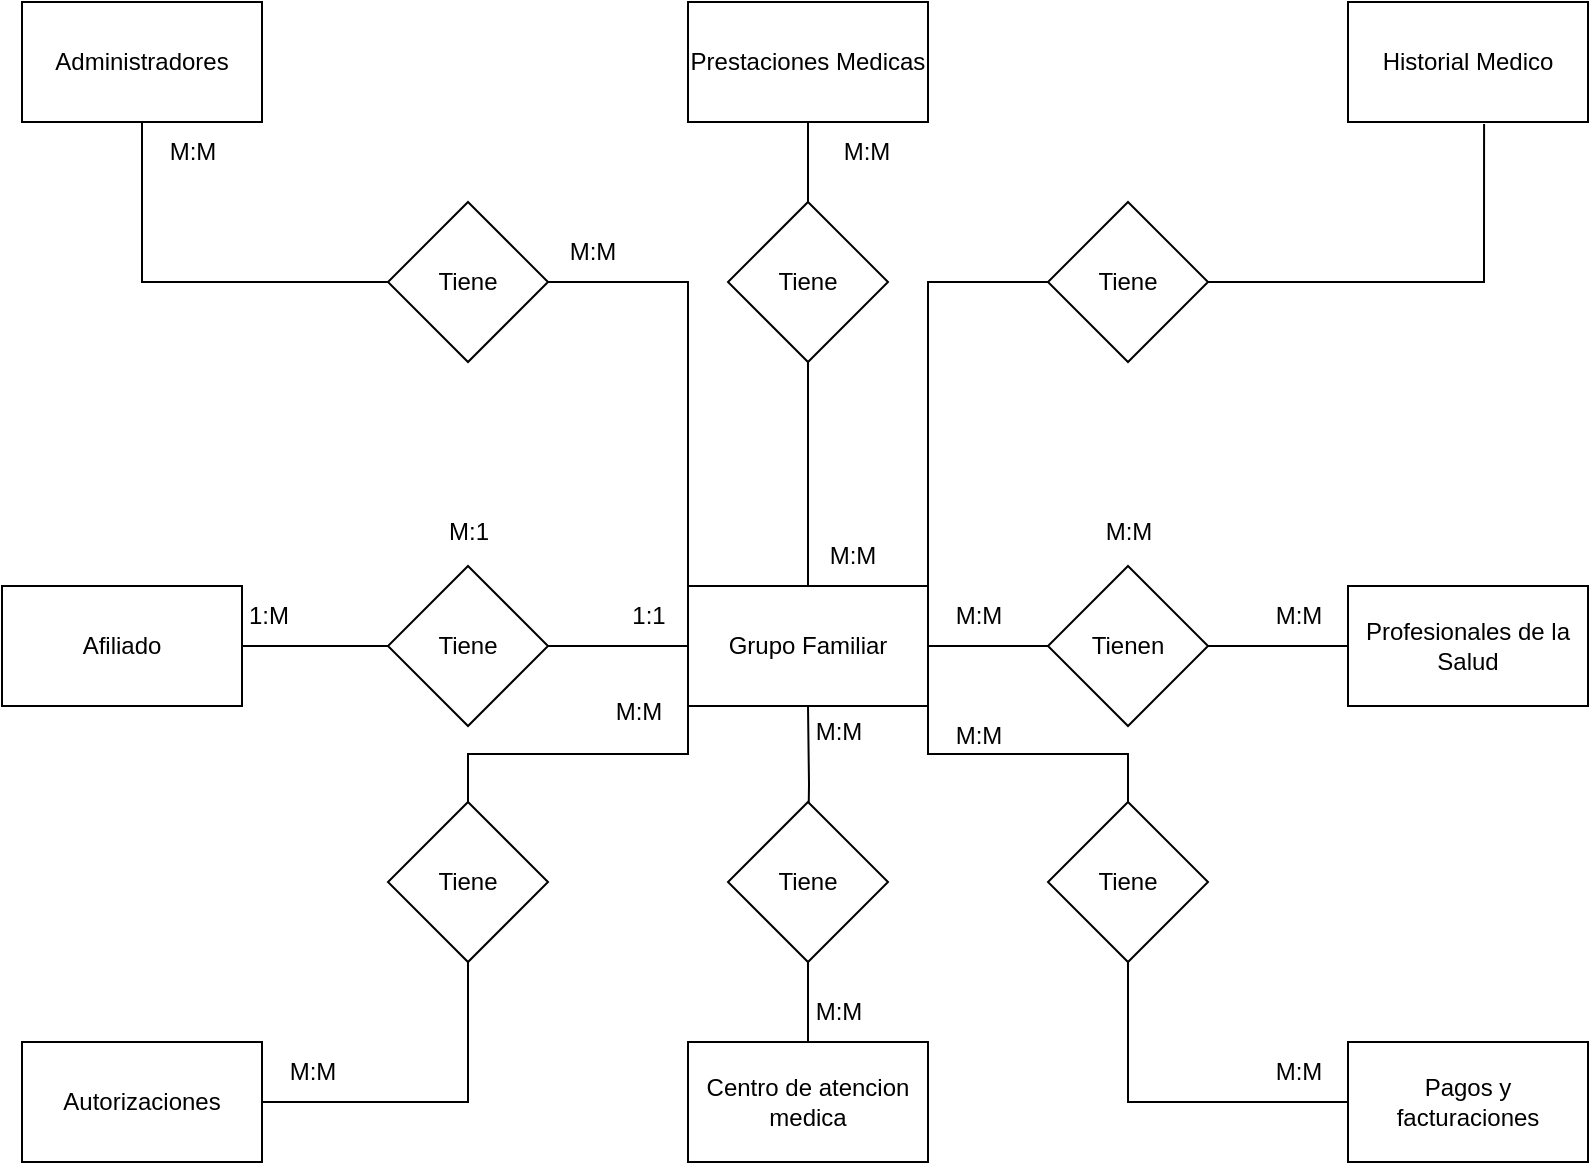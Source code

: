 <mxfile version="23.1.8" type="google">
  <diagram name="Página-1" id="OpV0ipc2JINHf6KE5Sul">
    <mxGraphModel grid="1" page="1" gridSize="10" guides="1" tooltips="1" connect="1" arrows="1" fold="1" pageScale="1" pageWidth="827" pageHeight="1169" math="0" shadow="0">
      <root>
        <mxCell id="0" />
        <mxCell id="1" parent="0" />
        <mxCell id="dsYrHKJwCIQ75yabZaEU-62" style="edgeStyle=orthogonalEdgeStyle;rounded=0;orthogonalLoop=1;jettySize=auto;html=1;exitX=1;exitY=0.5;exitDx=0;exitDy=0;entryX=0;entryY=0.5;entryDx=0;entryDy=0;endArrow=none;endFill=0;" edge="1" parent="1" source="dsYrHKJwCIQ75yabZaEU-51" target="dsYrHKJwCIQ75yabZaEU-61">
          <mxGeometry relative="1" as="geometry" />
        </mxCell>
        <mxCell id="dsYrHKJwCIQ75yabZaEU-51" value="Afiliado" style="rounded=0;whiteSpace=wrap;html=1;" vertex="1" parent="1">
          <mxGeometry x="-820" y="332" width="120" height="60" as="geometry" />
        </mxCell>
        <mxCell id="dsYrHKJwCIQ75yabZaEU-90" style="edgeStyle=orthogonalEdgeStyle;rounded=0;orthogonalLoop=1;jettySize=auto;html=1;exitX=1;exitY=0;exitDx=0;exitDy=0;entryX=0;entryY=0.5;entryDx=0;entryDy=0;endArrow=none;endFill=0;" edge="1" parent="1" source="dsYrHKJwCIQ75yabZaEU-52" target="dsYrHKJwCIQ75yabZaEU-89">
          <mxGeometry relative="1" as="geometry" />
        </mxCell>
        <mxCell id="dsYrHKJwCIQ75yabZaEU-107" style="edgeStyle=orthogonalEdgeStyle;rounded=0;orthogonalLoop=1;jettySize=auto;html=1;exitX=0;exitY=0;exitDx=0;exitDy=0;entryX=1;entryY=0.5;entryDx=0;entryDy=0;endArrow=none;endFill=0;" edge="1" parent="1" source="dsYrHKJwCIQ75yabZaEU-52" target="dsYrHKJwCIQ75yabZaEU-105">
          <mxGeometry relative="1" as="geometry" />
        </mxCell>
        <mxCell id="dsYrHKJwCIQ75yabZaEU-52" value="Grupo Familiar" style="rounded=0;whiteSpace=wrap;html=1;" vertex="1" parent="1">
          <mxGeometry x="-477" y="332" width="120" height="60" as="geometry" />
        </mxCell>
        <mxCell id="dsYrHKJwCIQ75yabZaEU-77" style="edgeStyle=orthogonalEdgeStyle;rounded=0;orthogonalLoop=1;jettySize=auto;html=1;exitX=0;exitY=0.5;exitDx=0;exitDy=0;entryX=1;entryY=0.5;entryDx=0;entryDy=0;endArrow=none;endFill=0;" edge="1" parent="1" source="dsYrHKJwCIQ75yabZaEU-54" target="dsYrHKJwCIQ75yabZaEU-67">
          <mxGeometry relative="1" as="geometry" />
        </mxCell>
        <mxCell id="dsYrHKJwCIQ75yabZaEU-54" value="Profesionales de la Salud" style="rounded=0;whiteSpace=wrap;html=1;" vertex="1" parent="1">
          <mxGeometry x="-147" y="332" width="120" height="60" as="geometry" />
        </mxCell>
        <mxCell id="dsYrHKJwCIQ75yabZaEU-81" style="edgeStyle=orthogonalEdgeStyle;rounded=0;orthogonalLoop=1;jettySize=auto;html=1;exitX=0.5;exitY=0;exitDx=0;exitDy=0;entryX=0.5;entryY=1;entryDx=0;entryDy=0;endArrow=none;endFill=0;" edge="1" parent="1" source="dsYrHKJwCIQ75yabZaEU-55" target="dsYrHKJwCIQ75yabZaEU-80">
          <mxGeometry relative="1" as="geometry" />
        </mxCell>
        <mxCell id="dsYrHKJwCIQ75yabZaEU-55" value="Centro de atencion medica" style="rounded=0;whiteSpace=wrap;html=1;" vertex="1" parent="1">
          <mxGeometry x="-477" y="560" width="120" height="60" as="geometry" />
        </mxCell>
        <mxCell id="dsYrHKJwCIQ75yabZaEU-56" value="Prestaciones Medicas" style="rounded=0;whiteSpace=wrap;html=1;" vertex="1" parent="1">
          <mxGeometry x="-477" y="40" width="120" height="60" as="geometry" />
        </mxCell>
        <mxCell id="dsYrHKJwCIQ75yabZaEU-93" style="edgeStyle=orthogonalEdgeStyle;rounded=0;orthogonalLoop=1;jettySize=auto;html=1;exitX=1;exitY=0.5;exitDx=0;exitDy=0;entryX=0.5;entryY=1;entryDx=0;entryDy=0;endArrow=none;endFill=0;" edge="1" parent="1" source="dsYrHKJwCIQ75yabZaEU-57" target="dsYrHKJwCIQ75yabZaEU-92">
          <mxGeometry relative="1" as="geometry" />
        </mxCell>
        <mxCell id="dsYrHKJwCIQ75yabZaEU-57" value="Autorizaciones" style="rounded=0;whiteSpace=wrap;html=1;" vertex="1" parent="1">
          <mxGeometry x="-810" y="560" width="120" height="60" as="geometry" />
        </mxCell>
        <mxCell id="dsYrHKJwCIQ75yabZaEU-99" style="edgeStyle=orthogonalEdgeStyle;rounded=0;orthogonalLoop=1;jettySize=auto;html=1;exitX=0;exitY=0.5;exitDx=0;exitDy=0;entryX=0.5;entryY=1;entryDx=0;entryDy=0;endArrow=none;endFill=0;" edge="1" parent="1" source="dsYrHKJwCIQ75yabZaEU-58" target="dsYrHKJwCIQ75yabZaEU-95">
          <mxGeometry relative="1" as="geometry" />
        </mxCell>
        <mxCell id="dsYrHKJwCIQ75yabZaEU-58" value="Pagos y facturaciones" style="rounded=0;whiteSpace=wrap;html=1;" vertex="1" parent="1">
          <mxGeometry x="-147" y="560" width="120" height="60" as="geometry" />
        </mxCell>
        <mxCell id="dsYrHKJwCIQ75yabZaEU-60" value="Historial Medico" style="rounded=0;whiteSpace=wrap;html=1;" vertex="1" parent="1">
          <mxGeometry x="-147" y="40" width="120" height="60" as="geometry" />
        </mxCell>
        <mxCell id="dsYrHKJwCIQ75yabZaEU-63" style="edgeStyle=orthogonalEdgeStyle;rounded=0;orthogonalLoop=1;jettySize=auto;html=1;exitX=1;exitY=0.5;exitDx=0;exitDy=0;entryX=0;entryY=0.5;entryDx=0;entryDy=0;endArrow=none;endFill=0;" edge="1" parent="1" source="dsYrHKJwCIQ75yabZaEU-61" target="dsYrHKJwCIQ75yabZaEU-52">
          <mxGeometry relative="1" as="geometry" />
        </mxCell>
        <mxCell id="dsYrHKJwCIQ75yabZaEU-61" value="Tiene" style="rhombus;whiteSpace=wrap;html=1;" vertex="1" parent="1">
          <mxGeometry x="-627" y="322" width="80" height="80" as="geometry" />
        </mxCell>
        <mxCell id="dsYrHKJwCIQ75yabZaEU-64" value="1:1" style="text;html=1;align=center;verticalAlign=middle;resizable=0;points=[];autosize=1;strokeColor=none;fillColor=none;" vertex="1" parent="1">
          <mxGeometry x="-517" y="332" width="40" height="30" as="geometry" />
        </mxCell>
        <mxCell id="dsYrHKJwCIQ75yabZaEU-65" value="1:M" style="text;html=1;align=center;verticalAlign=middle;resizable=0;points=[];autosize=1;strokeColor=none;fillColor=none;" vertex="1" parent="1">
          <mxGeometry x="-707" y="332" width="40" height="30" as="geometry" />
        </mxCell>
        <mxCell id="dsYrHKJwCIQ75yabZaEU-66" value="M:1" style="text;html=1;align=center;verticalAlign=middle;resizable=0;points=[];autosize=1;strokeColor=none;fillColor=none;" vertex="1" parent="1">
          <mxGeometry x="-607" y="290" width="40" height="30" as="geometry" />
        </mxCell>
        <mxCell id="dsYrHKJwCIQ75yabZaEU-78" style="edgeStyle=orthogonalEdgeStyle;rounded=0;orthogonalLoop=1;jettySize=auto;html=1;exitX=0;exitY=0.5;exitDx=0;exitDy=0;entryX=1;entryY=0.5;entryDx=0;entryDy=0;endArrow=none;endFill=0;" edge="1" parent="1" source="dsYrHKJwCIQ75yabZaEU-67" target="dsYrHKJwCIQ75yabZaEU-52">
          <mxGeometry relative="1" as="geometry" />
        </mxCell>
        <mxCell id="dsYrHKJwCIQ75yabZaEU-67" value="Tienen" style="rhombus;whiteSpace=wrap;html=1;" vertex="1" parent="1">
          <mxGeometry x="-297" y="322" width="80" height="80" as="geometry" />
        </mxCell>
        <mxCell id="dsYrHKJwCIQ75yabZaEU-68" style="edgeStyle=orthogonalEdgeStyle;rounded=0;orthogonalLoop=1;jettySize=auto;html=1;exitX=0.5;exitY=1;exitDx=0;exitDy=0;" edge="1" parent="1" source="dsYrHKJwCIQ75yabZaEU-54" target="dsYrHKJwCIQ75yabZaEU-54">
          <mxGeometry relative="1" as="geometry" />
        </mxCell>
        <mxCell id="dsYrHKJwCIQ75yabZaEU-71" value="M:M" style="text;html=1;align=center;verticalAlign=middle;resizable=0;points=[];autosize=1;strokeColor=none;fillColor=none;" vertex="1" parent="1">
          <mxGeometry x="-357" y="332" width="50" height="30" as="geometry" />
        </mxCell>
        <mxCell id="dsYrHKJwCIQ75yabZaEU-72" value="M:M" style="text;html=1;align=center;verticalAlign=middle;resizable=0;points=[];autosize=1;strokeColor=none;fillColor=none;" vertex="1" parent="1">
          <mxGeometry x="-197" y="332" width="50" height="30" as="geometry" />
        </mxCell>
        <mxCell id="dsYrHKJwCIQ75yabZaEU-79" value="M:M" style="text;html=1;align=center;verticalAlign=middle;resizable=0;points=[];autosize=1;strokeColor=none;fillColor=none;" vertex="1" parent="1">
          <mxGeometry x="-282" y="290" width="50" height="30" as="geometry" />
        </mxCell>
        <mxCell id="dsYrHKJwCIQ75yabZaEU-82" style="edgeStyle=orthogonalEdgeStyle;rounded=0;orthogonalLoop=1;jettySize=auto;html=1;entryX=0.5;entryY=1;entryDx=0;entryDy=0;endArrow=none;endFill=0;" edge="1" parent="1" target="dsYrHKJwCIQ75yabZaEU-52">
          <mxGeometry relative="1" as="geometry">
            <mxPoint x="-417" y="470" as="sourcePoint" />
          </mxGeometry>
        </mxCell>
        <mxCell id="dsYrHKJwCIQ75yabZaEU-80" value="Tiene" style="rhombus;whiteSpace=wrap;html=1;" vertex="1" parent="1">
          <mxGeometry x="-457" y="440" width="80" height="80" as="geometry" />
        </mxCell>
        <mxCell id="dsYrHKJwCIQ75yabZaEU-83" value="M:M" style="text;html=1;align=center;verticalAlign=middle;resizable=0;points=[];autosize=1;strokeColor=none;fillColor=none;" vertex="1" parent="1">
          <mxGeometry x="-427" y="390" width="50" height="30" as="geometry" />
        </mxCell>
        <mxCell id="dsYrHKJwCIQ75yabZaEU-84" value="M:M" style="text;html=1;align=center;verticalAlign=middle;resizable=0;points=[];autosize=1;strokeColor=none;fillColor=none;" vertex="1" parent="1">
          <mxGeometry x="-427" y="530" width="50" height="30" as="geometry" />
        </mxCell>
        <mxCell id="dsYrHKJwCIQ75yabZaEU-86" style="edgeStyle=orthogonalEdgeStyle;rounded=0;orthogonalLoop=1;jettySize=auto;html=1;exitX=0.5;exitY=1;exitDx=0;exitDy=0;entryX=0.5;entryY=0;entryDx=0;entryDy=0;endArrow=none;endFill=0;" edge="1" parent="1" source="dsYrHKJwCIQ75yabZaEU-85" target="dsYrHKJwCIQ75yabZaEU-52">
          <mxGeometry relative="1" as="geometry" />
        </mxCell>
        <mxCell id="dsYrHKJwCIQ75yabZaEU-87" style="edgeStyle=orthogonalEdgeStyle;rounded=0;orthogonalLoop=1;jettySize=auto;html=1;exitX=0.5;exitY=0;exitDx=0;exitDy=0;entryX=0.5;entryY=1;entryDx=0;entryDy=0;endArrow=none;endFill=0;" edge="1" parent="1" source="dsYrHKJwCIQ75yabZaEU-85" target="dsYrHKJwCIQ75yabZaEU-56">
          <mxGeometry relative="1" as="geometry" />
        </mxCell>
        <mxCell id="dsYrHKJwCIQ75yabZaEU-85" value="Tiene" style="rhombus;whiteSpace=wrap;html=1;" vertex="1" parent="1">
          <mxGeometry x="-457" y="140" width="80" height="80" as="geometry" />
        </mxCell>
        <mxCell id="dsYrHKJwCIQ75yabZaEU-89" value="Tiene" style="rhombus;whiteSpace=wrap;html=1;" vertex="1" parent="1">
          <mxGeometry x="-297" y="140" width="80" height="80" as="geometry" />
        </mxCell>
        <mxCell id="dsYrHKJwCIQ75yabZaEU-91" style="edgeStyle=orthogonalEdgeStyle;rounded=0;orthogonalLoop=1;jettySize=auto;html=1;exitX=1;exitY=0.5;exitDx=0;exitDy=0;entryX=0.567;entryY=1.017;entryDx=0;entryDy=0;entryPerimeter=0;endArrow=none;endFill=0;" edge="1" parent="1" source="dsYrHKJwCIQ75yabZaEU-89" target="dsYrHKJwCIQ75yabZaEU-60">
          <mxGeometry relative="1" as="geometry" />
        </mxCell>
        <mxCell id="dsYrHKJwCIQ75yabZaEU-94" style="edgeStyle=orthogonalEdgeStyle;rounded=0;orthogonalLoop=1;jettySize=auto;html=1;exitX=0.5;exitY=0;exitDx=0;exitDy=0;entryX=0;entryY=1;entryDx=0;entryDy=0;endArrow=none;endFill=0;" edge="1" parent="1" source="dsYrHKJwCIQ75yabZaEU-92" target="dsYrHKJwCIQ75yabZaEU-52">
          <mxGeometry relative="1" as="geometry" />
        </mxCell>
        <mxCell id="dsYrHKJwCIQ75yabZaEU-92" value="Tiene" style="rhombus;whiteSpace=wrap;html=1;" vertex="1" parent="1">
          <mxGeometry x="-627" y="440" width="80" height="80" as="geometry" />
        </mxCell>
        <mxCell id="dsYrHKJwCIQ75yabZaEU-98" style="edgeStyle=orthogonalEdgeStyle;rounded=0;orthogonalLoop=1;jettySize=auto;html=1;exitX=0.5;exitY=0;exitDx=0;exitDy=0;entryX=1;entryY=1;entryDx=0;entryDy=0;endArrow=none;endFill=0;" edge="1" parent="1" source="dsYrHKJwCIQ75yabZaEU-95" target="dsYrHKJwCIQ75yabZaEU-52">
          <mxGeometry relative="1" as="geometry" />
        </mxCell>
        <mxCell id="dsYrHKJwCIQ75yabZaEU-95" value="Tiene" style="rhombus;whiteSpace=wrap;html=1;" vertex="1" parent="1">
          <mxGeometry x="-297" y="440" width="80" height="80" as="geometry" />
        </mxCell>
        <mxCell id="dsYrHKJwCIQ75yabZaEU-101" value="M:M" style="text;html=1;align=center;verticalAlign=middle;resizable=0;points=[];autosize=1;strokeColor=none;fillColor=none;" vertex="1" parent="1">
          <mxGeometry x="-420" y="302" width="50" height="30" as="geometry" />
        </mxCell>
        <mxCell id="dsYrHKJwCIQ75yabZaEU-103" value="M:M" style="text;html=1;align=center;verticalAlign=middle;resizable=0;points=[];autosize=1;strokeColor=none;fillColor=none;" vertex="1" parent="1">
          <mxGeometry x="-413" y="100" width="50" height="30" as="geometry" />
        </mxCell>
        <mxCell id="dsYrHKJwCIQ75yabZaEU-106" style="edgeStyle=orthogonalEdgeStyle;rounded=0;orthogonalLoop=1;jettySize=auto;html=1;exitX=0.5;exitY=1;exitDx=0;exitDy=0;entryX=0;entryY=0.5;entryDx=0;entryDy=0;endArrow=none;endFill=0;" edge="1" parent="1" source="dsYrHKJwCIQ75yabZaEU-104" target="dsYrHKJwCIQ75yabZaEU-105">
          <mxGeometry relative="1" as="geometry" />
        </mxCell>
        <mxCell id="dsYrHKJwCIQ75yabZaEU-104" value="Administradores" style="rounded=0;whiteSpace=wrap;html=1;" vertex="1" parent="1">
          <mxGeometry x="-810" y="40" width="120" height="60" as="geometry" />
        </mxCell>
        <mxCell id="dsYrHKJwCIQ75yabZaEU-105" value="Tiene" style="rhombus;whiteSpace=wrap;html=1;" vertex="1" parent="1">
          <mxGeometry x="-627" y="140" width="80" height="80" as="geometry" />
        </mxCell>
        <mxCell id="dsYrHKJwCIQ75yabZaEU-109" value="M:M" style="text;html=1;align=center;verticalAlign=middle;resizable=0;points=[];autosize=1;strokeColor=none;fillColor=none;" vertex="1" parent="1">
          <mxGeometry x="-550" y="150" width="50" height="30" as="geometry" />
        </mxCell>
        <mxCell id="dsYrHKJwCIQ75yabZaEU-111" value="M:M" style="text;html=1;align=center;verticalAlign=middle;resizable=0;points=[];autosize=1;strokeColor=none;fillColor=none;" vertex="1" parent="1">
          <mxGeometry x="-750" y="100" width="50" height="30" as="geometry" />
        </mxCell>
        <mxCell id="dsYrHKJwCIQ75yabZaEU-112" value="M:M" style="text;html=1;align=center;verticalAlign=middle;resizable=0;points=[];autosize=1;strokeColor=none;fillColor=none;" vertex="1" parent="1">
          <mxGeometry x="-197" y="560" width="50" height="30" as="geometry" />
        </mxCell>
        <mxCell id="dsYrHKJwCIQ75yabZaEU-113" value="M:M" style="text;html=1;align=center;verticalAlign=middle;resizable=0;points=[];autosize=1;strokeColor=none;fillColor=none;" vertex="1" parent="1">
          <mxGeometry x="-357" y="392" width="50" height="30" as="geometry" />
        </mxCell>
        <mxCell id="UyWZdPnX2buOPscncaF1-1" value="M:M" style="text;html=1;align=center;verticalAlign=middle;resizable=0;points=[];autosize=1;strokeColor=none;fillColor=none;" vertex="1" parent="1">
          <mxGeometry x="-690" y="560" width="50" height="30" as="geometry" />
        </mxCell>
        <mxCell id="UyWZdPnX2buOPscncaF1-2" value="M:M" style="text;html=1;align=center;verticalAlign=middle;resizable=0;points=[];autosize=1;strokeColor=none;fillColor=none;" vertex="1" parent="1">
          <mxGeometry x="-527" y="380" width="50" height="30" as="geometry" />
        </mxCell>
      </root>
    </mxGraphModel>
  </diagram>
</mxfile>
